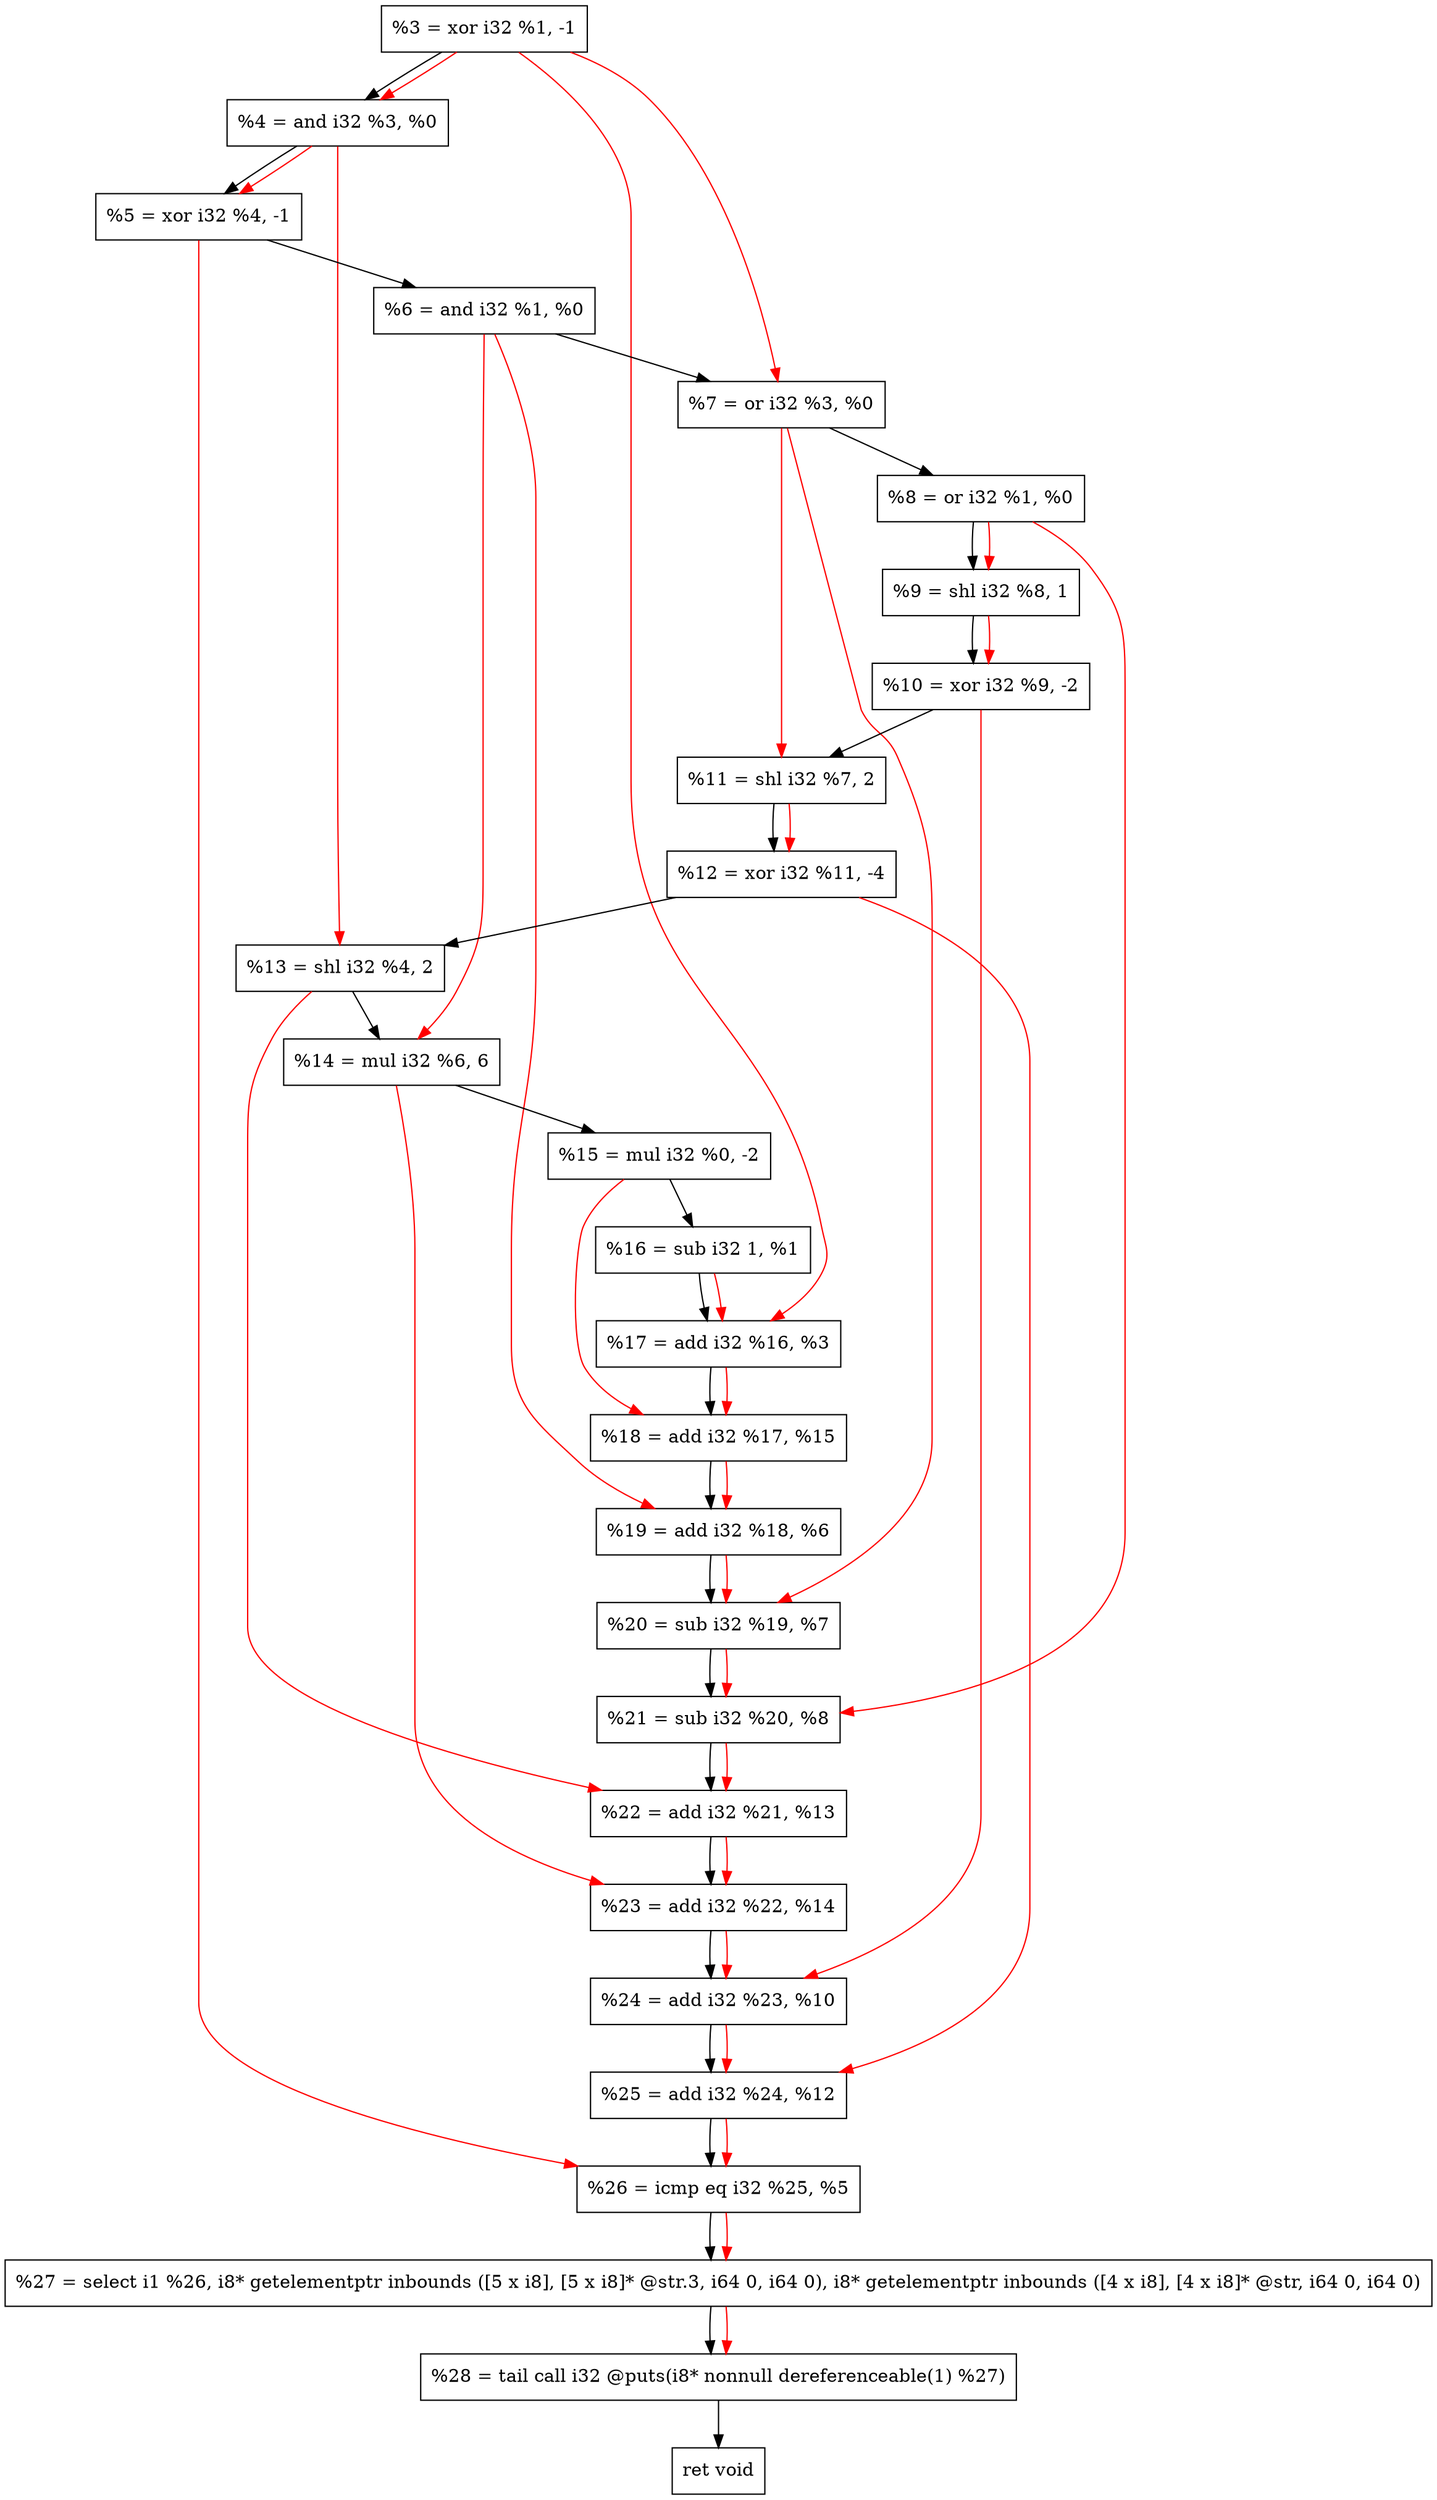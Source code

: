 digraph "DFG for'crackme' function" {
	Node0xc73b80[shape=record, label="  %3 = xor i32 %1, -1"];
	Node0xc73bf0[shape=record, label="  %4 = and i32 %3, %0"];
	Node0xc73cb0[shape=record, label="  %5 = xor i32 %4, -1"];
	Node0xc73d20[shape=record, label="  %6 = and i32 %1, %0"];
	Node0xc73d90[shape=record, label="  %7 = or i32 %3, %0"];
	Node0xc73e00[shape=record, label="  %8 = or i32 %1, %0"];
	Node0xc73e70[shape=record, label="  %9 = shl i32 %8, 1"];
	Node0xc73f10[shape=record, label="  %10 = xor i32 %9, -2"];
	Node0xc73fb0[shape=record, label="  %11 = shl i32 %7, 2"];
	Node0xc74050[shape=record, label="  %12 = xor i32 %11, -4"];
	Node0xc740c0[shape=record, label="  %13 = shl i32 %4, 2"];
	Node0xc74160[shape=record, label="  %14 = mul i32 %6, 6"];
	Node0xc741d0[shape=record, label="  %15 = mul i32 %0, -2"];
	Node0xc74240[shape=record, label="  %16 = sub i32 1, %1"];
	Node0xc742b0[shape=record, label="  %17 = add i32 %16, %3"];
	Node0xc74320[shape=record, label="  %18 = add i32 %17, %15"];
	Node0xc74390[shape=record, label="  %19 = add i32 %18, %6"];
	Node0xc74400[shape=record, label="  %20 = sub i32 %19, %7"];
	Node0xc74470[shape=record, label="  %21 = sub i32 %20, %8"];
	Node0xc744e0[shape=record, label="  %22 = add i32 %21, %13"];
	Node0xc74550[shape=record, label="  %23 = add i32 %22, %14"];
	Node0xc745c0[shape=record, label="  %24 = add i32 %23, %10"];
	Node0xc74630[shape=record, label="  %25 = add i32 %24, %12"];
	Node0xc746a0[shape=record, label="  %26 = icmp eq i32 %25, %5"];
	Node0xc14268[shape=record, label="  %27 = select i1 %26, i8* getelementptr inbounds ([5 x i8], [5 x i8]* @str.3, i64 0, i64 0), i8* getelementptr inbounds ([4 x i8], [4 x i8]* @str, i64 0, i64 0)"];
	Node0xc74b40[shape=record, label="  %28 = tail call i32 @puts(i8* nonnull dereferenceable(1) %27)"];
	Node0xc74b90[shape=record, label="  ret void"];
	Node0xc73b80 -> Node0xc73bf0;
	Node0xc73bf0 -> Node0xc73cb0;
	Node0xc73cb0 -> Node0xc73d20;
	Node0xc73d20 -> Node0xc73d90;
	Node0xc73d90 -> Node0xc73e00;
	Node0xc73e00 -> Node0xc73e70;
	Node0xc73e70 -> Node0xc73f10;
	Node0xc73f10 -> Node0xc73fb0;
	Node0xc73fb0 -> Node0xc74050;
	Node0xc74050 -> Node0xc740c0;
	Node0xc740c0 -> Node0xc74160;
	Node0xc74160 -> Node0xc741d0;
	Node0xc741d0 -> Node0xc74240;
	Node0xc74240 -> Node0xc742b0;
	Node0xc742b0 -> Node0xc74320;
	Node0xc74320 -> Node0xc74390;
	Node0xc74390 -> Node0xc74400;
	Node0xc74400 -> Node0xc74470;
	Node0xc74470 -> Node0xc744e0;
	Node0xc744e0 -> Node0xc74550;
	Node0xc74550 -> Node0xc745c0;
	Node0xc745c0 -> Node0xc74630;
	Node0xc74630 -> Node0xc746a0;
	Node0xc746a0 -> Node0xc14268;
	Node0xc14268 -> Node0xc74b40;
	Node0xc74b40 -> Node0xc74b90;
edge [color=red]
	Node0xc73b80 -> Node0xc73bf0;
	Node0xc73bf0 -> Node0xc73cb0;
	Node0xc73b80 -> Node0xc73d90;
	Node0xc73e00 -> Node0xc73e70;
	Node0xc73e70 -> Node0xc73f10;
	Node0xc73d90 -> Node0xc73fb0;
	Node0xc73fb0 -> Node0xc74050;
	Node0xc73bf0 -> Node0xc740c0;
	Node0xc73d20 -> Node0xc74160;
	Node0xc74240 -> Node0xc742b0;
	Node0xc73b80 -> Node0xc742b0;
	Node0xc742b0 -> Node0xc74320;
	Node0xc741d0 -> Node0xc74320;
	Node0xc74320 -> Node0xc74390;
	Node0xc73d20 -> Node0xc74390;
	Node0xc74390 -> Node0xc74400;
	Node0xc73d90 -> Node0xc74400;
	Node0xc74400 -> Node0xc74470;
	Node0xc73e00 -> Node0xc74470;
	Node0xc74470 -> Node0xc744e0;
	Node0xc740c0 -> Node0xc744e0;
	Node0xc744e0 -> Node0xc74550;
	Node0xc74160 -> Node0xc74550;
	Node0xc74550 -> Node0xc745c0;
	Node0xc73f10 -> Node0xc745c0;
	Node0xc745c0 -> Node0xc74630;
	Node0xc74050 -> Node0xc74630;
	Node0xc74630 -> Node0xc746a0;
	Node0xc73cb0 -> Node0xc746a0;
	Node0xc746a0 -> Node0xc14268;
	Node0xc14268 -> Node0xc74b40;
}

